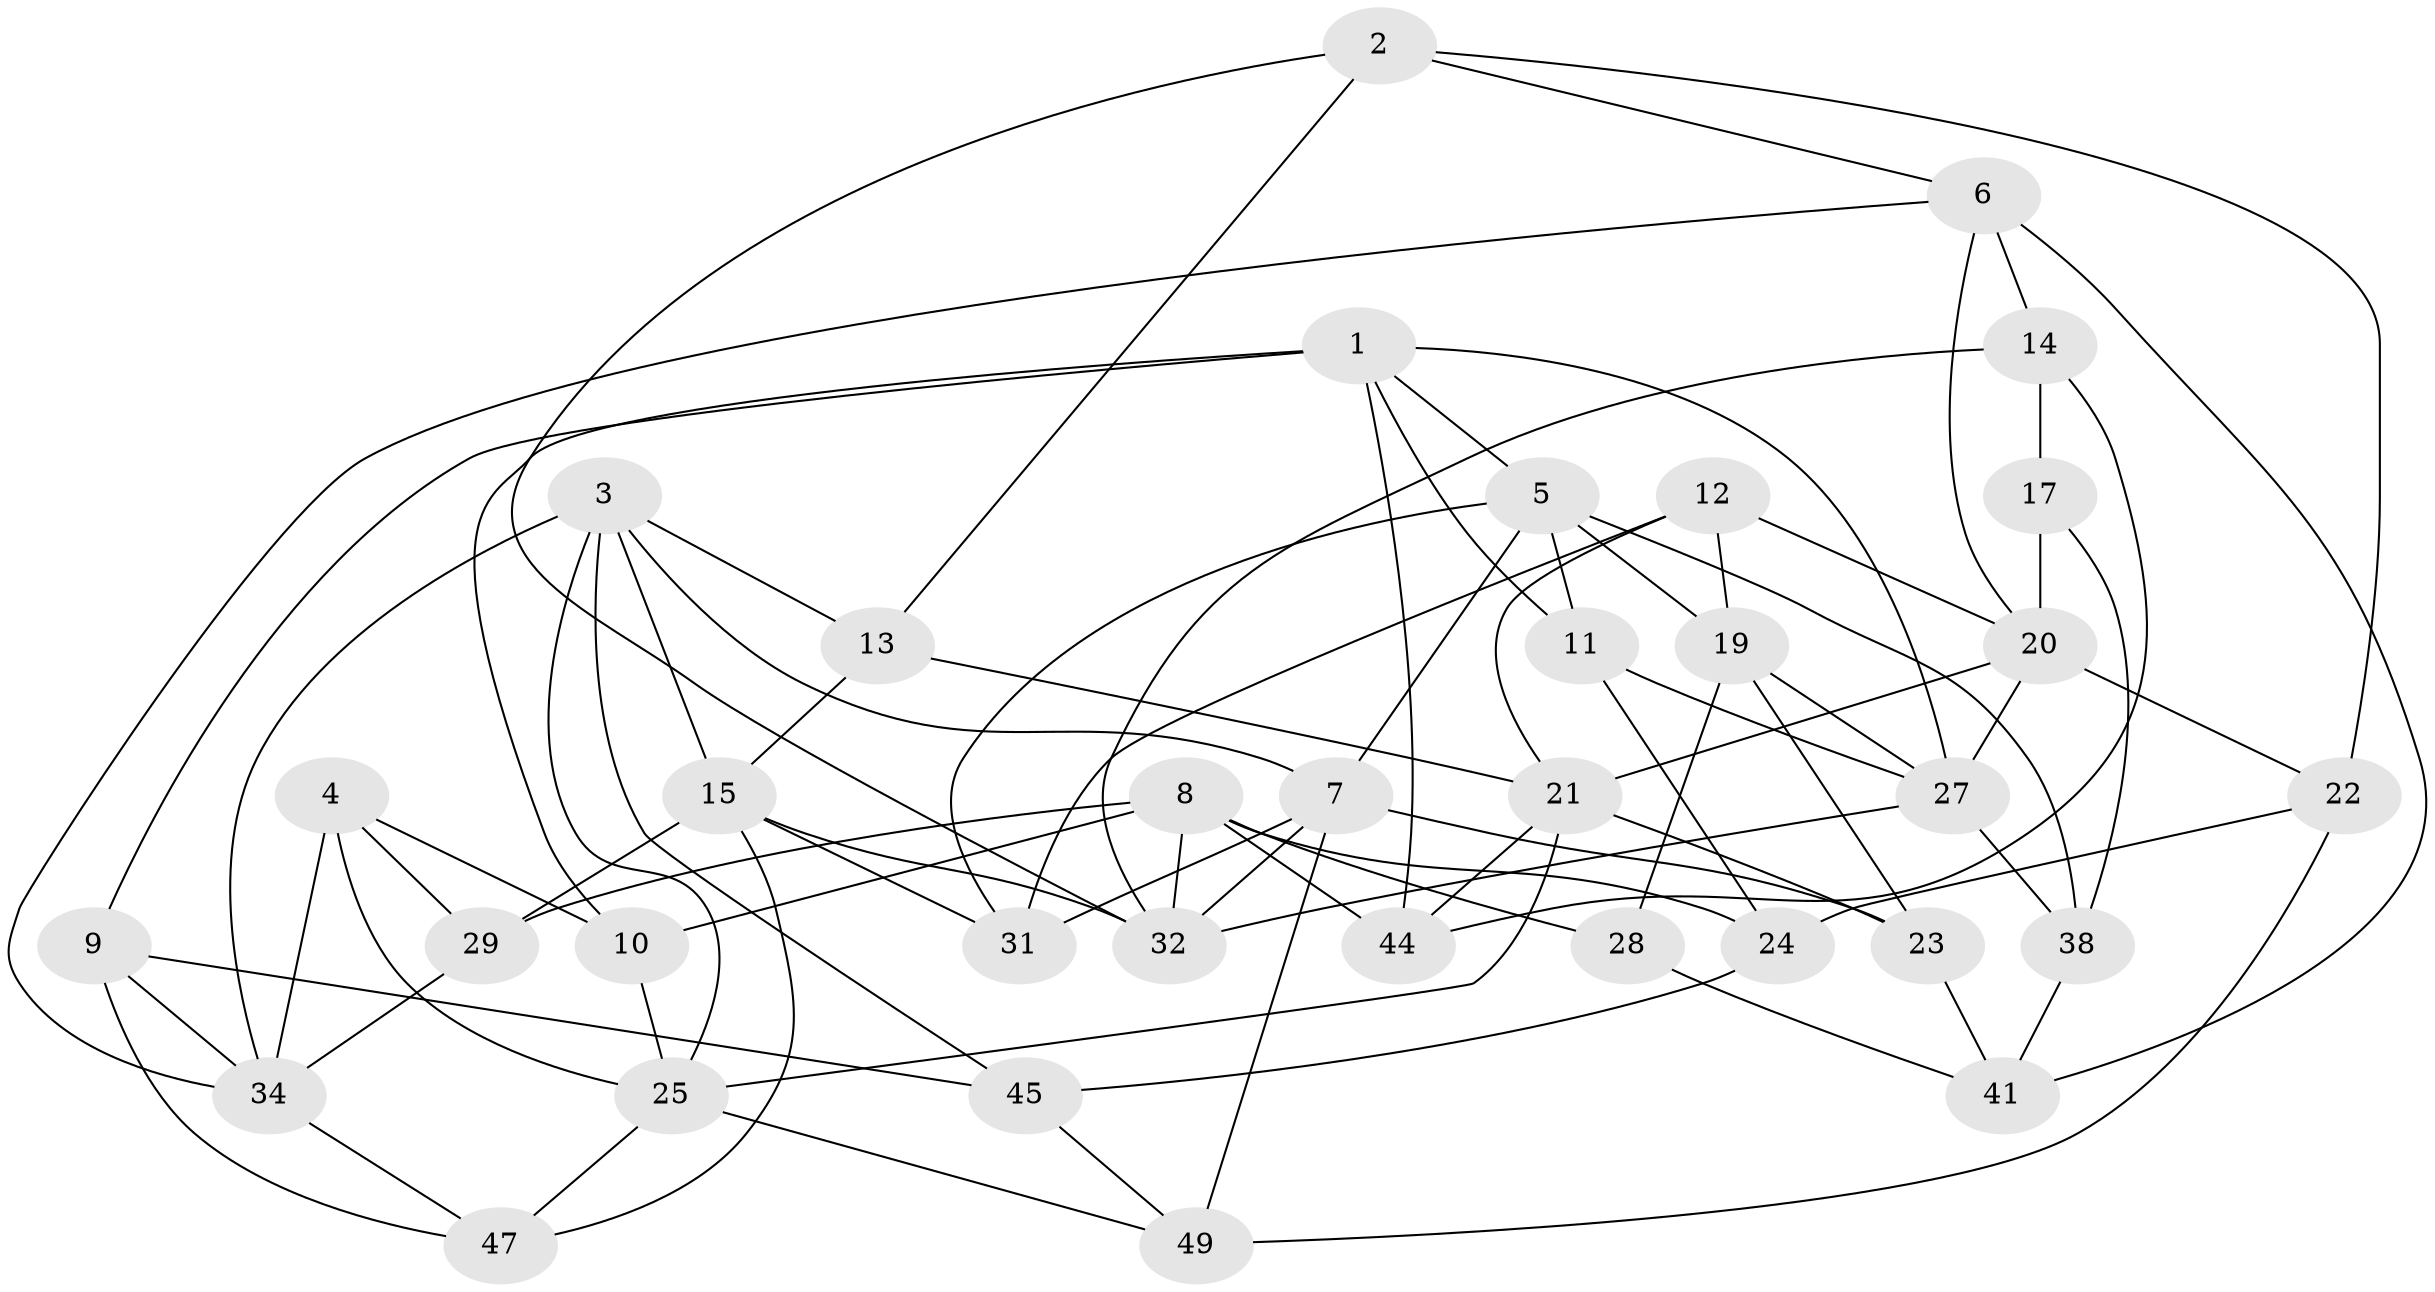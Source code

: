 // Generated by graph-tools (version 1.1) at 2025/24/03/03/25 07:24:27]
// undirected, 35 vertices, 82 edges
graph export_dot {
graph [start="1"]
  node [color=gray90,style=filled];
  1 [super="+16"];
  2;
  3 [super="+36"];
  4;
  5 [super="+26"];
  6 [super="+48"];
  7 [super="+46"];
  8 [super="+37"];
  9;
  10;
  11;
  12;
  13;
  14 [super="+18"];
  15 [super="+40"];
  17;
  19 [super="+30"];
  20 [super="+33"];
  21 [super="+50"];
  22;
  23;
  24;
  25 [super="+43"];
  27 [super="+39"];
  28;
  29;
  31;
  32 [super="+42"];
  34 [super="+35"];
  38;
  41;
  44;
  45;
  47;
  49;
  1 -- 27;
  1 -- 44;
  1 -- 9;
  1 -- 10;
  1 -- 11;
  1 -- 5;
  2 -- 6;
  2 -- 22;
  2 -- 13;
  2 -- 32;
  3 -- 25;
  3 -- 34;
  3 -- 7;
  3 -- 45;
  3 -- 13;
  3 -- 15;
  4 -- 10;
  4 -- 29;
  4 -- 25;
  4 -- 34;
  5 -- 11;
  5 -- 31;
  5 -- 38;
  5 -- 7;
  5 -- 19;
  6 -- 41;
  6 -- 14 [weight=2];
  6 -- 34;
  6 -- 20;
  7 -- 23;
  7 -- 31;
  7 -- 49;
  7 -- 32;
  8 -- 28;
  8 -- 32;
  8 -- 44;
  8 -- 24;
  8 -- 10;
  8 -- 29;
  9 -- 47;
  9 -- 45;
  9 -- 34;
  10 -- 25;
  11 -- 24;
  11 -- 27;
  12 -- 31;
  12 -- 21;
  12 -- 19;
  12 -- 20;
  13 -- 15;
  13 -- 21;
  14 -- 32;
  14 -- 44;
  14 -- 17 [weight=2];
  15 -- 31;
  15 -- 32;
  15 -- 47;
  15 -- 29;
  17 -- 38;
  17 -- 20;
  19 -- 28 [weight=2];
  19 -- 27;
  19 -- 23;
  20 -- 22;
  20 -- 21;
  20 -- 27;
  21 -- 25;
  21 -- 44;
  21 -- 23;
  22 -- 24;
  22 -- 49;
  23 -- 41;
  24 -- 45;
  25 -- 47;
  25 -- 49;
  27 -- 38;
  27 -- 32;
  28 -- 41;
  29 -- 34;
  34 -- 47;
  38 -- 41;
  45 -- 49;
}
